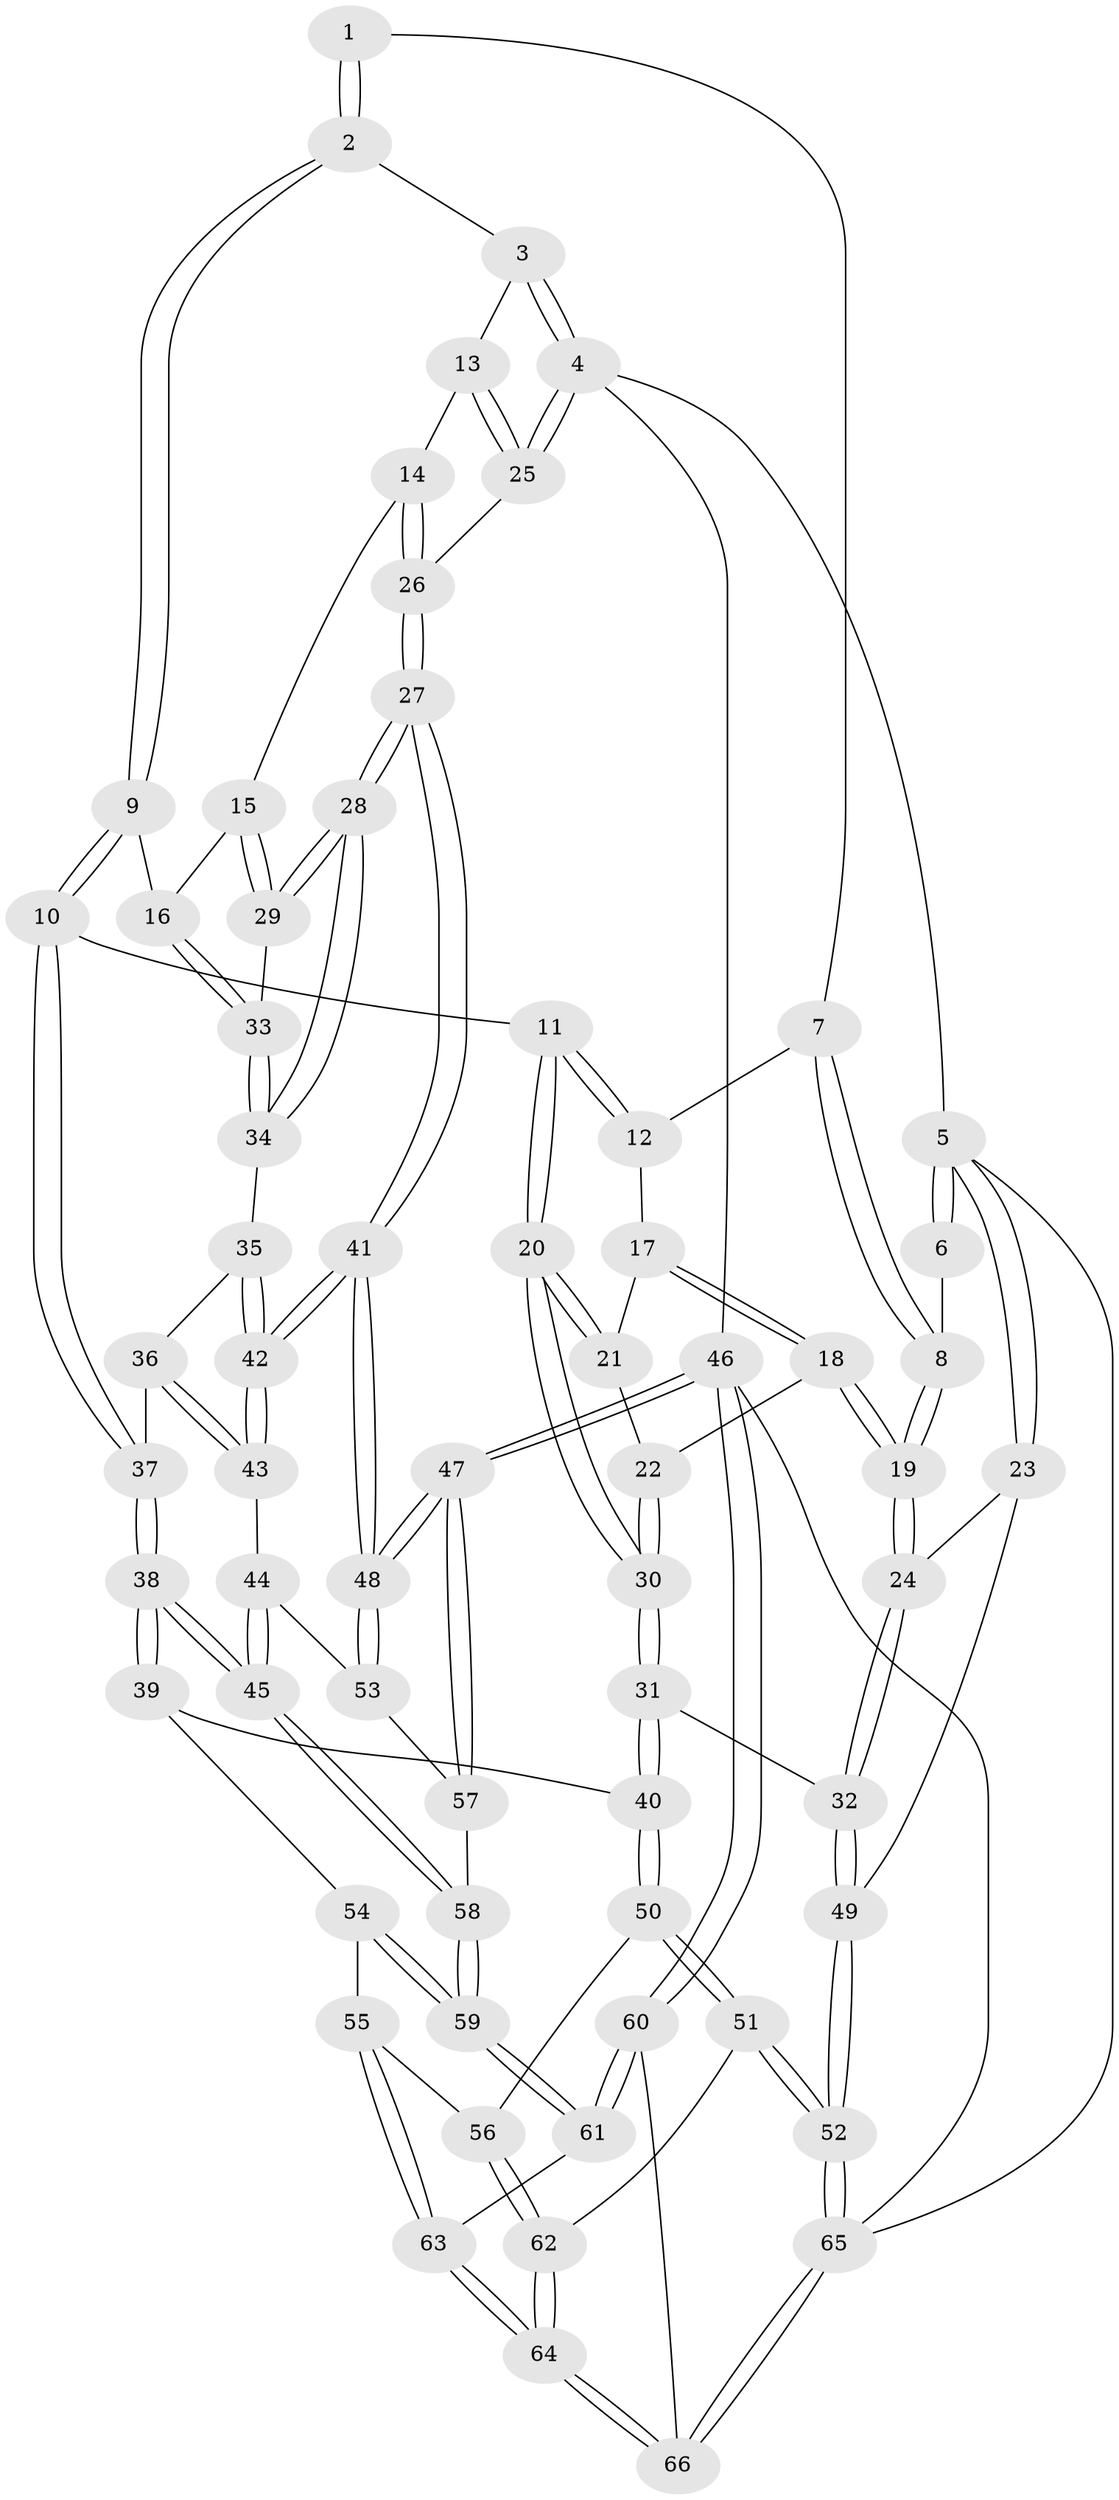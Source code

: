 // Generated by graph-tools (version 1.1) at 2025/27/03/09/25 03:27:12]
// undirected, 66 vertices, 162 edges
graph export_dot {
graph [start="1"]
  node [color=gray90,style=filled];
  1 [pos="+0.29418192633710477+0"];
  2 [pos="+0.4814862675868391+0"];
  3 [pos="+0.6114185971937681+0"];
  4 [pos="+1+0"];
  5 [pos="+0+0"];
  6 [pos="+0.09154457417747716+0"];
  7 [pos="+0.19374836584702382+0.02296752266634186"];
  8 [pos="+0.014310743506443197+0.10875481356033084"];
  9 [pos="+0.4826747705999587+0.22270048626053537"];
  10 [pos="+0.42141425627216456+0.27853731869286713"];
  11 [pos="+0.4148301792129135+0.28107055194308983"];
  12 [pos="+0.20326855843790473+0.10440162229762531"];
  13 [pos="+0.7970021749754072+0.11867069278294722"];
  14 [pos="+0.7969254185913246+0.16600904362559268"];
  15 [pos="+0.7954997876317185+0.168070518553764"];
  16 [pos="+0.509485050497277+0.231433457350822"];
  17 [pos="+0.18335763359859905+0.14490866729204577"];
  18 [pos="+0.05075817722431937+0.2297729683220752"];
  19 [pos="+0+0.25385012966924037"];
  20 [pos="+0.33000387929909086+0.3399013150540786"];
  21 [pos="+0.18413991776767352+0.14791233482751553"];
  22 [pos="+0.19366285415478007+0.26770855591837117"];
  23 [pos="+0+0.2657561792082667"];
  24 [pos="+0+0.26458418262266553"];
  25 [pos="+1+0"];
  26 [pos="+1+0.24484239740618882"];
  27 [pos="+1+0.5629011376990689"];
  28 [pos="+0.9321761709016576+0.49414160332175977"];
  29 [pos="+0.7997201391283238+0.3400248369707754"];
  30 [pos="+0.31253542753082414+0.35365435969251713"];
  31 [pos="+0.226839849358566+0.494724856717605"];
  32 [pos="+0.21719129065375706+0.49160113633478736"];
  33 [pos="+0.6392691977260233+0.3455156298930334"];
  34 [pos="+0.6416992497723294+0.41846516851486104"];
  35 [pos="+0.6310761513885174+0.46224770377016716"];
  36 [pos="+0.5720672984607421+0.4931574088269243"];
  37 [pos="+0.5166730314321202+0.4820708918019353"];
  38 [pos="+0.41341889216475597+0.637272459903043"];
  39 [pos="+0.2558567027404253+0.5627652230466776"];
  40 [pos="+0.2425636738238462+0.5505339104915293"];
  41 [pos="+0.998120693519252+0.6658187284750162"];
  42 [pos="+0.8080409550949998+0.6200660440122429"];
  43 [pos="+0.6112867104092372+0.6278769689125724"];
  44 [pos="+0.5834173132494719+0.6440066797422236"];
  45 [pos="+0.4664127384435629+0.7022101253880145"];
  46 [pos="+1+1"];
  47 [pos="+1+1"];
  48 [pos="+1+0.7753387977956063"];
  49 [pos="+0+0.6636078244612258"];
  50 [pos="+0.021104883227635898+0.7688422894198977"];
  51 [pos="+0+0.7721860084097106"];
  52 [pos="+0+0.7562545127029607"];
  53 [pos="+0.6479517276106541+0.7473373188291332"];
  54 [pos="+0.25276490412019453+0.7227038621427601"];
  55 [pos="+0.18120575218032803+0.8569427056159037"];
  56 [pos="+0.10606032679680438+0.829729547172848"];
  57 [pos="+0.4906920338414381+0.7684347289762095"];
  58 [pos="+0.4705428237569766+0.7577355417470429"];
  59 [pos="+0.3797994729683183+0.8874310226170166"];
  60 [pos="+0.4142909200810324+1"];
  61 [pos="+0.36341841979129313+0.9239141337105059"];
  62 [pos="+0.07806951199808355+1"];
  63 [pos="+0.192921835846895+0.867182819007881"];
  64 [pos="+0.09739596275300173+1"];
  65 [pos="+0+1"];
  66 [pos="+0.08834686580445468+1"];
  1 -- 2;
  1 -- 2;
  1 -- 7;
  2 -- 3;
  2 -- 9;
  2 -- 9;
  3 -- 4;
  3 -- 4;
  3 -- 13;
  4 -- 5;
  4 -- 25;
  4 -- 25;
  4 -- 46;
  5 -- 6;
  5 -- 6;
  5 -- 23;
  5 -- 23;
  5 -- 65;
  6 -- 8;
  7 -- 8;
  7 -- 8;
  7 -- 12;
  8 -- 19;
  8 -- 19;
  9 -- 10;
  9 -- 10;
  9 -- 16;
  10 -- 11;
  10 -- 37;
  10 -- 37;
  11 -- 12;
  11 -- 12;
  11 -- 20;
  11 -- 20;
  12 -- 17;
  13 -- 14;
  13 -- 25;
  13 -- 25;
  14 -- 15;
  14 -- 26;
  14 -- 26;
  15 -- 16;
  15 -- 29;
  15 -- 29;
  16 -- 33;
  16 -- 33;
  17 -- 18;
  17 -- 18;
  17 -- 21;
  18 -- 19;
  18 -- 19;
  18 -- 22;
  19 -- 24;
  19 -- 24;
  20 -- 21;
  20 -- 21;
  20 -- 30;
  20 -- 30;
  21 -- 22;
  22 -- 30;
  22 -- 30;
  23 -- 24;
  23 -- 49;
  24 -- 32;
  24 -- 32;
  25 -- 26;
  26 -- 27;
  26 -- 27;
  27 -- 28;
  27 -- 28;
  27 -- 41;
  27 -- 41;
  28 -- 29;
  28 -- 29;
  28 -- 34;
  28 -- 34;
  29 -- 33;
  30 -- 31;
  30 -- 31;
  31 -- 32;
  31 -- 40;
  31 -- 40;
  32 -- 49;
  32 -- 49;
  33 -- 34;
  33 -- 34;
  34 -- 35;
  35 -- 36;
  35 -- 42;
  35 -- 42;
  36 -- 37;
  36 -- 43;
  36 -- 43;
  37 -- 38;
  37 -- 38;
  38 -- 39;
  38 -- 39;
  38 -- 45;
  38 -- 45;
  39 -- 40;
  39 -- 54;
  40 -- 50;
  40 -- 50;
  41 -- 42;
  41 -- 42;
  41 -- 48;
  41 -- 48;
  42 -- 43;
  42 -- 43;
  43 -- 44;
  44 -- 45;
  44 -- 45;
  44 -- 53;
  45 -- 58;
  45 -- 58;
  46 -- 47;
  46 -- 47;
  46 -- 60;
  46 -- 60;
  46 -- 65;
  47 -- 48;
  47 -- 48;
  47 -- 57;
  47 -- 57;
  48 -- 53;
  48 -- 53;
  49 -- 52;
  49 -- 52;
  50 -- 51;
  50 -- 51;
  50 -- 56;
  51 -- 52;
  51 -- 52;
  51 -- 62;
  52 -- 65;
  52 -- 65;
  53 -- 57;
  54 -- 55;
  54 -- 59;
  54 -- 59;
  55 -- 56;
  55 -- 63;
  55 -- 63;
  56 -- 62;
  56 -- 62;
  57 -- 58;
  58 -- 59;
  58 -- 59;
  59 -- 61;
  59 -- 61;
  60 -- 61;
  60 -- 61;
  60 -- 66;
  61 -- 63;
  62 -- 64;
  62 -- 64;
  63 -- 64;
  63 -- 64;
  64 -- 66;
  64 -- 66;
  65 -- 66;
  65 -- 66;
}
